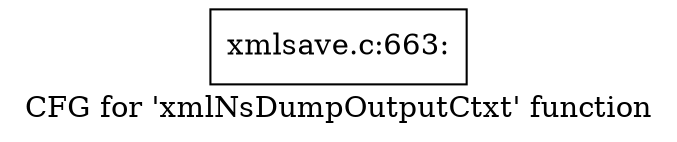 digraph "CFG for 'xmlNsDumpOutputCtxt' function" {
	label="CFG for 'xmlNsDumpOutputCtxt' function";

	Node0x5841a40 [shape=record,label="{xmlsave.c:663:}"];
}
